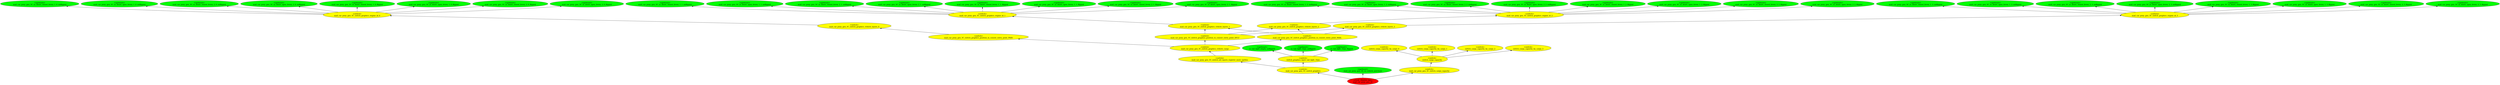 digraph {
rankdir="BT"
ss_tail_light_32px_unflipped [fillcolor=green style="filled" label="<spriteset>\nss_tail_light_32px_unflipped"]
ss_tail_light_32px_flipped [fillcolor=green style="filled" label="<spriteset>\nss_tail_light_32px_flipped"]
ss_tail_light_empty_unflipped [fillcolor=green style="filled" label="<spriteset>\nss_tail_light_empty_unflipped"]
switch_graphics_layer_tail_light_32px [fillcolor=yellow style="filled" label="<switch>\nswitch_graphics_layer_tail_light_32px"]
switch_cargo_capacity_by_cargo_0 [fillcolor=yellow style="filled" label="<switch>\nswitch_cargo_capacity_by_cargo_0"]
switch_cargo_capacity_by_cargo_1 [fillcolor=yellow style="filled" label="<switch>\nswitch_cargo_capacity_by_cargo_1"]
switch_cargo_capacity_by_cargo_2 [fillcolor=yellow style="filled" label="<switch>\nswitch_cargo_capacity_by_cargo_2"]
switch_cargo_capacity_by_cargo_3 [fillcolor=yellow style="filled" label="<switch>\nswitch_cargo_capacity_by_cargo_3"]
switch_cargo_capacity [fillcolor=yellow style="filled" label="<switch>\nswitch_cargo_capacity"]
mail_car_pony_gen_3C_ss_doors_closed_livery_1_0_unflipped [fillcolor=green style="filled" label="<spriteset>\nmail_car_pony_gen_3C_ss_doors_closed_livery_1_0_unflipped"]
mail_car_pony_gen_3C_ss_doors_open_livery_1_0_unflipped [fillcolor=green style="filled" label="<spriteset>\nmail_car_pony_gen_3C_ss_doors_open_livery_1_0_unflipped"]
mail_car_pony_gen_3C_ss_doors_closed_livery_2_0_unflipped [fillcolor=green style="filled" label="<spriteset>\nmail_car_pony_gen_3C_ss_doors_closed_livery_2_0_unflipped"]
mail_car_pony_gen_3C_ss_doors_open_livery_2_0_unflipped [fillcolor=green style="filled" label="<spriteset>\nmail_car_pony_gen_3C_ss_doors_open_livery_2_0_unflipped"]
mail_car_pony_gen_3C_ss_doors_closed_livery_1_0_flipped [fillcolor=green style="filled" label="<spriteset>\nmail_car_pony_gen_3C_ss_doors_closed_livery_1_0_flipped"]
mail_car_pony_gen_3C_ss_doors_open_livery_1_0_flipped [fillcolor=green style="filled" label="<spriteset>\nmail_car_pony_gen_3C_ss_doors_open_livery_1_0_flipped"]
mail_car_pony_gen_3C_ss_doors_closed_livery_2_0_flipped [fillcolor=green style="filled" label="<spriteset>\nmail_car_pony_gen_3C_ss_doors_closed_livery_2_0_flipped"]
mail_car_pony_gen_3C_ss_doors_open_livery_2_0_flipped [fillcolor=green style="filled" label="<spriteset>\nmail_car_pony_gen_3C_ss_doors_open_livery_2_0_flipped"]
mail_car_pony_gen_3C_switch_graphics_engine_id_0 [fillcolor=yellow style="filled" label="<switch>\nmail_car_pony_gen_3C_switch_graphics_engine_id_0"]
mail_car_pony_gen_3C_switch_graphics_vehicle_layers_0 [fillcolor=yellow style="filled" label="<switch>\nmail_car_pony_gen_3C_switch_graphics_vehicle_layers_0"]
mail_car_pony_gen_3C_ss_doors_closed_livery_1_1_unflipped [fillcolor=green style="filled" label="<spriteset>\nmail_car_pony_gen_3C_ss_doors_closed_livery_1_1_unflipped"]
mail_car_pony_gen_3C_ss_doors_open_livery_1_1_unflipped [fillcolor=green style="filled" label="<spriteset>\nmail_car_pony_gen_3C_ss_doors_open_livery_1_1_unflipped"]
mail_car_pony_gen_3C_ss_doors_closed_livery_2_1_unflipped [fillcolor=green style="filled" label="<spriteset>\nmail_car_pony_gen_3C_ss_doors_closed_livery_2_1_unflipped"]
mail_car_pony_gen_3C_ss_doors_open_livery_2_1_unflipped [fillcolor=green style="filled" label="<spriteset>\nmail_car_pony_gen_3C_ss_doors_open_livery_2_1_unflipped"]
mail_car_pony_gen_3C_ss_doors_closed_livery_1_1_flipped [fillcolor=green style="filled" label="<spriteset>\nmail_car_pony_gen_3C_ss_doors_closed_livery_1_1_flipped"]
mail_car_pony_gen_3C_ss_doors_open_livery_1_1_flipped [fillcolor=green style="filled" label="<spriteset>\nmail_car_pony_gen_3C_ss_doors_open_livery_1_1_flipped"]
mail_car_pony_gen_3C_ss_doors_closed_livery_2_1_flipped [fillcolor=green style="filled" label="<spriteset>\nmail_car_pony_gen_3C_ss_doors_closed_livery_2_1_flipped"]
mail_car_pony_gen_3C_ss_doors_open_livery_2_1_flipped [fillcolor=green style="filled" label="<spriteset>\nmail_car_pony_gen_3C_ss_doors_open_livery_2_1_flipped"]
mail_car_pony_gen_3C_switch_graphics_engine_id_1 [fillcolor=yellow style="filled" label="<switch>\nmail_car_pony_gen_3C_switch_graphics_engine_id_1"]
mail_car_pony_gen_3C_switch_graphics_vehicle_layers_1 [fillcolor=yellow style="filled" label="<switch>\nmail_car_pony_gen_3C_switch_graphics_vehicle_layers_1"]
mail_car_pony_gen_3C_ss_doors_closed_livery_1_2_unflipped [fillcolor=green style="filled" label="<spriteset>\nmail_car_pony_gen_3C_ss_doors_closed_livery_1_2_unflipped"]
mail_car_pony_gen_3C_ss_doors_open_livery_1_2_unflipped [fillcolor=green style="filled" label="<spriteset>\nmail_car_pony_gen_3C_ss_doors_open_livery_1_2_unflipped"]
mail_car_pony_gen_3C_ss_doors_closed_livery_2_2_unflipped [fillcolor=green style="filled" label="<spriteset>\nmail_car_pony_gen_3C_ss_doors_closed_livery_2_2_unflipped"]
mail_car_pony_gen_3C_ss_doors_open_livery_2_2_unflipped [fillcolor=green style="filled" label="<spriteset>\nmail_car_pony_gen_3C_ss_doors_open_livery_2_2_unflipped"]
mail_car_pony_gen_3C_ss_doors_closed_livery_1_2_flipped [fillcolor=green style="filled" label="<spriteset>\nmail_car_pony_gen_3C_ss_doors_closed_livery_1_2_flipped"]
mail_car_pony_gen_3C_ss_doors_open_livery_1_2_flipped [fillcolor=green style="filled" label="<spriteset>\nmail_car_pony_gen_3C_ss_doors_open_livery_1_2_flipped"]
mail_car_pony_gen_3C_ss_doors_closed_livery_2_2_flipped [fillcolor=green style="filled" label="<spriteset>\nmail_car_pony_gen_3C_ss_doors_closed_livery_2_2_flipped"]
mail_car_pony_gen_3C_ss_doors_open_livery_2_2_flipped [fillcolor=green style="filled" label="<spriteset>\nmail_car_pony_gen_3C_ss_doors_open_livery_2_2_flipped"]
mail_car_pony_gen_3C_switch_graphics_engine_id_2 [fillcolor=yellow style="filled" label="<switch>\nmail_car_pony_gen_3C_switch_graphics_engine_id_2"]
mail_car_pony_gen_3C_switch_graphics_vehicle_layers_2 [fillcolor=yellow style="filled" label="<switch>\nmail_car_pony_gen_3C_switch_graphics_vehicle_layers_2"]
mail_car_pony_gen_3C_ss_doors_closed_livery_1_3_unflipped [fillcolor=green style="filled" label="<spriteset>\nmail_car_pony_gen_3C_ss_doors_closed_livery_1_3_unflipped"]
mail_car_pony_gen_3C_ss_doors_open_livery_1_3_unflipped [fillcolor=green style="filled" label="<spriteset>\nmail_car_pony_gen_3C_ss_doors_open_livery_1_3_unflipped"]
mail_car_pony_gen_3C_ss_doors_closed_livery_2_3_unflipped [fillcolor=green style="filled" label="<spriteset>\nmail_car_pony_gen_3C_ss_doors_closed_livery_2_3_unflipped"]
mail_car_pony_gen_3C_ss_doors_open_livery_2_3_unflipped [fillcolor=green style="filled" label="<spriteset>\nmail_car_pony_gen_3C_ss_doors_open_livery_2_3_unflipped"]
mail_car_pony_gen_3C_ss_doors_closed_livery_1_3_flipped [fillcolor=green style="filled" label="<spriteset>\nmail_car_pony_gen_3C_ss_doors_closed_livery_1_3_flipped"]
mail_car_pony_gen_3C_ss_doors_open_livery_1_3_flipped [fillcolor=green style="filled" label="<spriteset>\nmail_car_pony_gen_3C_ss_doors_open_livery_1_3_flipped"]
mail_car_pony_gen_3C_ss_doors_closed_livery_2_3_flipped [fillcolor=green style="filled" label="<spriteset>\nmail_car_pony_gen_3C_ss_doors_closed_livery_2_3_flipped"]
mail_car_pony_gen_3C_ss_doors_open_livery_2_3_flipped [fillcolor=green style="filled" label="<spriteset>\nmail_car_pony_gen_3C_ss_doors_open_livery_2_3_flipped"]
mail_car_pony_gen_3C_switch_graphics_engine_id_3 [fillcolor=yellow style="filled" label="<switch>\nmail_car_pony_gen_3C_switch_graphics_engine_id_3"]
mail_car_pony_gen_3C_switch_graphics_vehicle_layers_3 [fillcolor=yellow style="filled" label="<switch>\nmail_car_pony_gen_3C_switch_graphics_vehicle_layers_3"]
mail_car_pony_gen_3C_switch_graphics_position_in_consist_entry_point_PASS [fillcolor=yellow style="filled" label="<switch>\nmail_car_pony_gen_3C_switch_graphics_position_in_consist_entry_point_PASS"]
mail_car_pony_gen_3C_switch_graphics_position_in_consist_entry_point_MAIL [fillcolor=yellow style="filled" label="<switch>\nmail_car_pony_gen_3C_switch_graphics_position_in_consist_entry_point_MAIL"]
mail_car_pony_gen_3C_switch_graphics_position_in_consist_entry_point_DFLT [fillcolor=yellow style="filled" label="<switch>\nmail_car_pony_gen_3C_switch_graphics_position_in_consist_entry_point_DFLT"]
mail_car_pony_gen_3C_switch_graphics_vehicle_cargo [fillcolor=yellow style="filled" label="<switch>\nmail_car_pony_gen_3C_switch_graphics_vehicle_cargo"]
mail_car_pony_gen_3C_ss_vehicle_purchase [fillcolor=green style="filled" label="<spriteset>\nmail_car_pony_gen_3C_ss_vehicle_purchase"]
mail_car_pony_gen_3C_switch_set_layers_register_more_sprites [fillcolor=yellow style="filled" label="<switch>\nmail_car_pony_gen_3C_switch_set_layers_register_more_sprites"]
mail_car_pony_gen_3C_switch_graphics [fillcolor=yellow style="filled" label="<switch>\nmail_car_pony_gen_3C_switch_graphics"]
mail_car_pony_gen_3C_switch_cargo_capacity [fillcolor=yellow style="filled" label="<switch>\nmail_car_pony_gen_3C_switch_cargo_capacity"]
mail_car_pony_gen_3C [fillcolor=red style="filled" label="<FEAT_TRAINS 940>\nmail_car_pony_gen_3C"]
mail_car_pony_gen_3C_switch_graphics_vehicle_cargo->mail_car_pony_gen_3C_switch_graphics_position_in_consist_entry_point_PASS
mail_car_pony_gen_3C_switch_graphics_engine_id_0->mail_car_pony_gen_3C_ss_doors_open_livery_2_0_unflipped
mail_car_pony_gen_3C_switch_graphics_engine_id_0->mail_car_pony_gen_3C_ss_doors_closed_livery_2_0_flipped
mail_car_pony_gen_3C->mail_car_pony_gen_3C_switch_graphics
mail_car_pony_gen_3C_switch_graphics_engine_id_1->mail_car_pony_gen_3C_ss_doors_closed_livery_1_1_unflipped
mail_car_pony_gen_3C->mail_car_pony_gen_3C_ss_vehicle_purchase
mail_car_pony_gen_3C_switch_graphics_vehicle_layers_1->mail_car_pony_gen_3C_switch_graphics_engine_id_1
mail_car_pony_gen_3C_switch_graphics->switch_graphics_layer_tail_light_32px
mail_car_pony_gen_3C_switch_graphics_engine_id_0->mail_car_pony_gen_3C_ss_doors_open_livery_1_0_flipped
mail_car_pony_gen_3C_switch_graphics_engine_id_2->mail_car_pony_gen_3C_ss_doors_open_livery_1_2_flipped
mail_car_pony_gen_3C_switch_graphics_engine_id_2->mail_car_pony_gen_3C_ss_doors_open_livery_2_2_unflipped
mail_car_pony_gen_3C_switch_graphics_engine_id_2->mail_car_pony_gen_3C_ss_doors_open_livery_2_2_flipped
mail_car_pony_gen_3C_switch_graphics_engine_id_0->mail_car_pony_gen_3C_ss_doors_closed_livery_1_0_flipped
mail_car_pony_gen_3C_switch_graphics_engine_id_1->mail_car_pony_gen_3C_ss_doors_open_livery_2_1_flipped
mail_car_pony_gen_3C_switch_graphics_engine_id_3->mail_car_pony_gen_3C_ss_doors_closed_livery_2_3_unflipped
mail_car_pony_gen_3C_switch_graphics_engine_id_3->mail_car_pony_gen_3C_ss_doors_closed_livery_1_3_unflipped
mail_car_pony_gen_3C_switch_graphics_engine_id_0->mail_car_pony_gen_3C_ss_doors_open_livery_1_0_unflipped
mail_car_pony_gen_3C_switch_graphics_engine_id_3->mail_car_pony_gen_3C_ss_doors_open_livery_1_3_unflipped
mail_car_pony_gen_3C->mail_car_pony_gen_3C_switch_cargo_capacity
mail_car_pony_gen_3C_switch_graphics_position_in_consist_entry_point_MAIL->mail_car_pony_gen_3C_switch_graphics_vehicle_layers_1
mail_car_pony_gen_3C_switch_graphics_position_in_consist_entry_point_DFLT->mail_car_pony_gen_3C_switch_graphics_vehicle_layers_3
switch_graphics_layer_tail_light_32px->ss_tail_light_32px_flipped
switch_cargo_capacity->switch_cargo_capacity_by_cargo_1
switch_graphics_layer_tail_light_32px->ss_tail_light_empty_unflipped
mail_car_pony_gen_3C_switch_graphics_engine_id_1->mail_car_pony_gen_3C_ss_doors_open_livery_2_1_unflipped
mail_car_pony_gen_3C_switch_graphics_engine_id_0->mail_car_pony_gen_3C_ss_doors_closed_livery_1_0_unflipped
mail_car_pony_gen_3C_switch_graphics_position_in_consist_entry_point_MAIL->mail_car_pony_gen_3C_switch_graphics_vehicle_layers_3
mail_car_pony_gen_3C_switch_graphics_engine_id_3->mail_car_pony_gen_3C_ss_doors_open_livery_2_3_unflipped
mail_car_pony_gen_3C_switch_graphics_engine_id_3->mail_car_pony_gen_3C_ss_doors_open_livery_2_3_flipped
mail_car_pony_gen_3C_switch_graphics_engine_id_1->mail_car_pony_gen_3C_ss_doors_open_livery_1_1_flipped
mail_car_pony_gen_3C_switch_graphics_position_in_consist_entry_point_MAIL->mail_car_pony_gen_3C_switch_graphics_vehicle_layers_2
mail_car_pony_gen_3C_switch_graphics_engine_id_0->mail_car_pony_gen_3C_ss_doors_open_livery_2_0_flipped
mail_car_pony_gen_3C_switch_graphics_engine_id_2->mail_car_pony_gen_3C_ss_doors_closed_livery_1_2_unflipped
mail_car_pony_gen_3C_switch_set_layers_register_more_sprites->mail_car_pony_gen_3C_switch_graphics_vehicle_cargo
mail_car_pony_gen_3C_switch_graphics_engine_id_2->mail_car_pony_gen_3C_ss_doors_open_livery_1_2_unflipped
mail_car_pony_gen_3C_switch_graphics_engine_id_3->mail_car_pony_gen_3C_ss_doors_closed_livery_2_3_flipped
mail_car_pony_gen_3C_switch_graphics->mail_car_pony_gen_3C_switch_set_layers_register_more_sprites
mail_car_pony_gen_3C_switch_graphics_position_in_consist_entry_point_DFLT->mail_car_pony_gen_3C_switch_graphics_vehicle_layers_2
mail_car_pony_gen_3C_switch_graphics_vehicle_cargo->mail_car_pony_gen_3C_switch_graphics_position_in_consist_entry_point_MAIL
mail_car_pony_gen_3C_switch_cargo_capacity->switch_cargo_capacity
switch_cargo_capacity->switch_cargo_capacity_by_cargo_3
switch_cargo_capacity->switch_cargo_capacity_by_cargo_0
mail_car_pony_gen_3C_switch_graphics_engine_id_1->mail_car_pony_gen_3C_ss_doors_closed_livery_2_1_flipped
mail_car_pony_gen_3C_switch_graphics_engine_id_2->mail_car_pony_gen_3C_ss_doors_closed_livery_2_2_unflipped
mail_car_pony_gen_3C_switch_graphics_vehicle_layers_2->mail_car_pony_gen_3C_switch_graphics_engine_id_2
mail_car_pony_gen_3C_switch_graphics_engine_id_3->mail_car_pony_gen_3C_ss_doors_closed_livery_1_3_flipped
mail_car_pony_gen_3C_switch_graphics_vehicle_layers_3->mail_car_pony_gen_3C_switch_graphics_engine_id_3
mail_car_pony_gen_3C_switch_graphics_position_in_consist_entry_point_PASS->mail_car_pony_gen_3C_switch_graphics_vehicle_layers_0
mail_car_pony_gen_3C_switch_graphics_engine_id_2->mail_car_pony_gen_3C_ss_doors_closed_livery_2_2_flipped
mail_car_pony_gen_3C_switch_graphics_engine_id_1->mail_car_pony_gen_3C_ss_doors_closed_livery_2_1_unflipped
mail_car_pony_gen_3C_switch_graphics_vehicle_cargo->mail_car_pony_gen_3C_switch_graphics_position_in_consist_entry_point_DFLT
mail_car_pony_gen_3C_switch_graphics_engine_id_3->mail_car_pony_gen_3C_ss_doors_open_livery_1_3_flipped
mail_car_pony_gen_3C_switch_graphics_position_in_consist_entry_point_DFLT->mail_car_pony_gen_3C_switch_graphics_vehicle_layers_1
mail_car_pony_gen_3C_switch_graphics_engine_id_0->mail_car_pony_gen_3C_ss_doors_closed_livery_2_0_unflipped
mail_car_pony_gen_3C_switch_graphics_engine_id_1->mail_car_pony_gen_3C_ss_doors_open_livery_1_1_unflipped
switch_graphics_layer_tail_light_32px->ss_tail_light_32px_unflipped
switch_cargo_capacity->switch_cargo_capacity_by_cargo_2
mail_car_pony_gen_3C_switch_graphics_engine_id_2->mail_car_pony_gen_3C_ss_doors_closed_livery_1_2_flipped
mail_car_pony_gen_3C_switch_graphics_engine_id_1->mail_car_pony_gen_3C_ss_doors_closed_livery_1_1_flipped
mail_car_pony_gen_3C_switch_graphics_vehicle_layers_0->mail_car_pony_gen_3C_switch_graphics_engine_id_0
}
